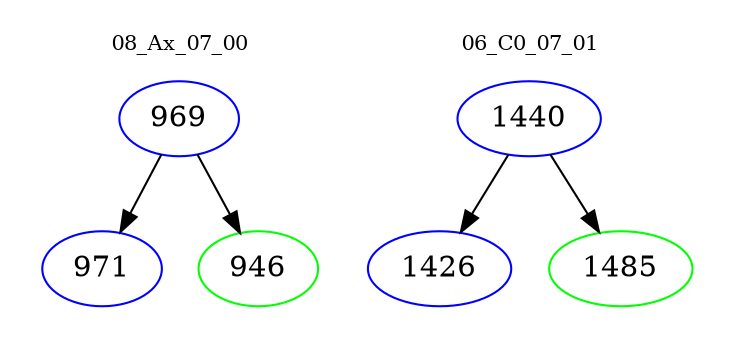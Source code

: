 digraph{
subgraph cluster_0 {
color = white
label = "08_Ax_07_00";
fontsize=10;
T0_969 [label="969", color="blue"]
T0_969 -> T0_971 [color="black"]
T0_971 [label="971", color="blue"]
T0_969 -> T0_946 [color="black"]
T0_946 [label="946", color="green"]
}
subgraph cluster_1 {
color = white
label = "06_C0_07_01";
fontsize=10;
T1_1440 [label="1440", color="blue"]
T1_1440 -> T1_1426 [color="black"]
T1_1426 [label="1426", color="blue"]
T1_1440 -> T1_1485 [color="black"]
T1_1485 [label="1485", color="green"]
}
}
